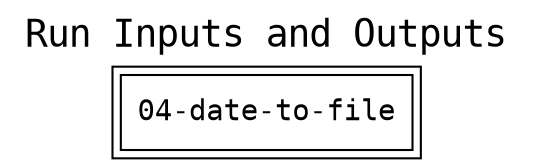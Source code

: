 
digraph wt_run {
rankdir=LR
fontname=Courier; fontsize=18; labelloc=t
label="Run Inputs and Outputs"
node[shape=box style="filled" fillcolor="#FFFFFF" peripheries=2 fontname=Courier]
"04-date-to-file"
subgraph cluster_inputs { label=""; color=white; penwidth=0
subgraph cluster_inputs_inner { label=""; color=white
node[shape=box style="rounded,filled" fillcolor="#FFFFCC" peripheries=1 fontname=Helvetica]
}}
subgraph cluster_outputs { label=""; color=white; penwidth=0
subgraph cluster_outputs_inner { label=""; color=white
node[shape=box style="rounded,filled" fillcolor="#FFFFCC" peripheries=1 fontname=Helvetica]
}}
}


